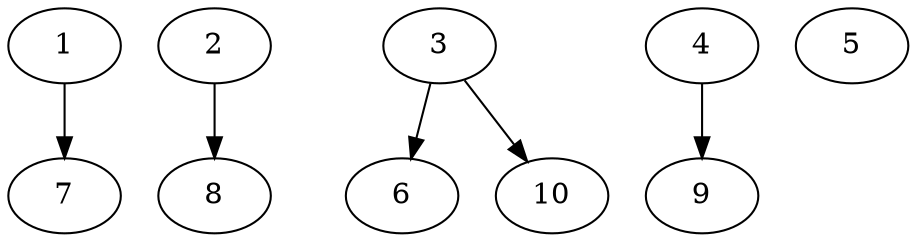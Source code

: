 // DAG automatically generated by daggen at Fri Aug  4 16:35:13 2017
// ./daggen --dot -n 10 --fat 0.8 --regular 0.8 --density 0.2 --jump 2 
digraph G {
  1 [size="14551", alpha="0.05"]
  1 -> 7 [size ="34"]
  2 [size="269", alpha="0.02"]
  2 -> 8 [size ="34"]
  3 [size="26078", alpha="0.06"]
  3 -> 6 [size ="839"]
  3 -> 10 [size ="839"]
  4 [size="244213", alpha="0.07"]
  4 -> 9 [size ="537"]
  5 [size="14659", alpha="0.12"]
  6 [size="4250", alpha="0.03"]
  7 [size="68719", alpha="0.12"]
  8 [size="21322", alpha="0.11"]
  9 [size="27518", alpha="0.11"]
  10 [size="27606", alpha="0.06"]
}
